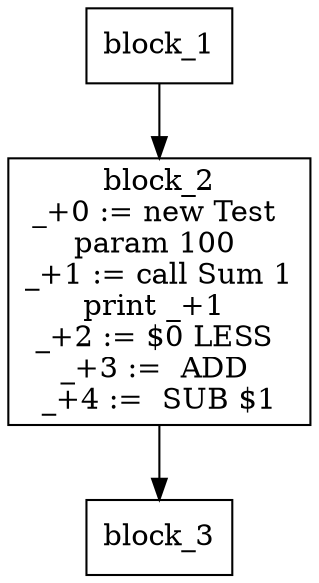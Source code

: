digraph G {
node [shape = box];
block_1 [label="block_1
"];
block_1 -> block_2;
block_2 [label="block_2
_+0 := new Test 
param 100 
_+1 := call Sum 1
print _+1 
_+2 := $0 LESS 
_+3 :=  ADD 
_+4 :=  SUB $1
"];
block_3[label = "block_3"]
block_2 -> block_3;
}
